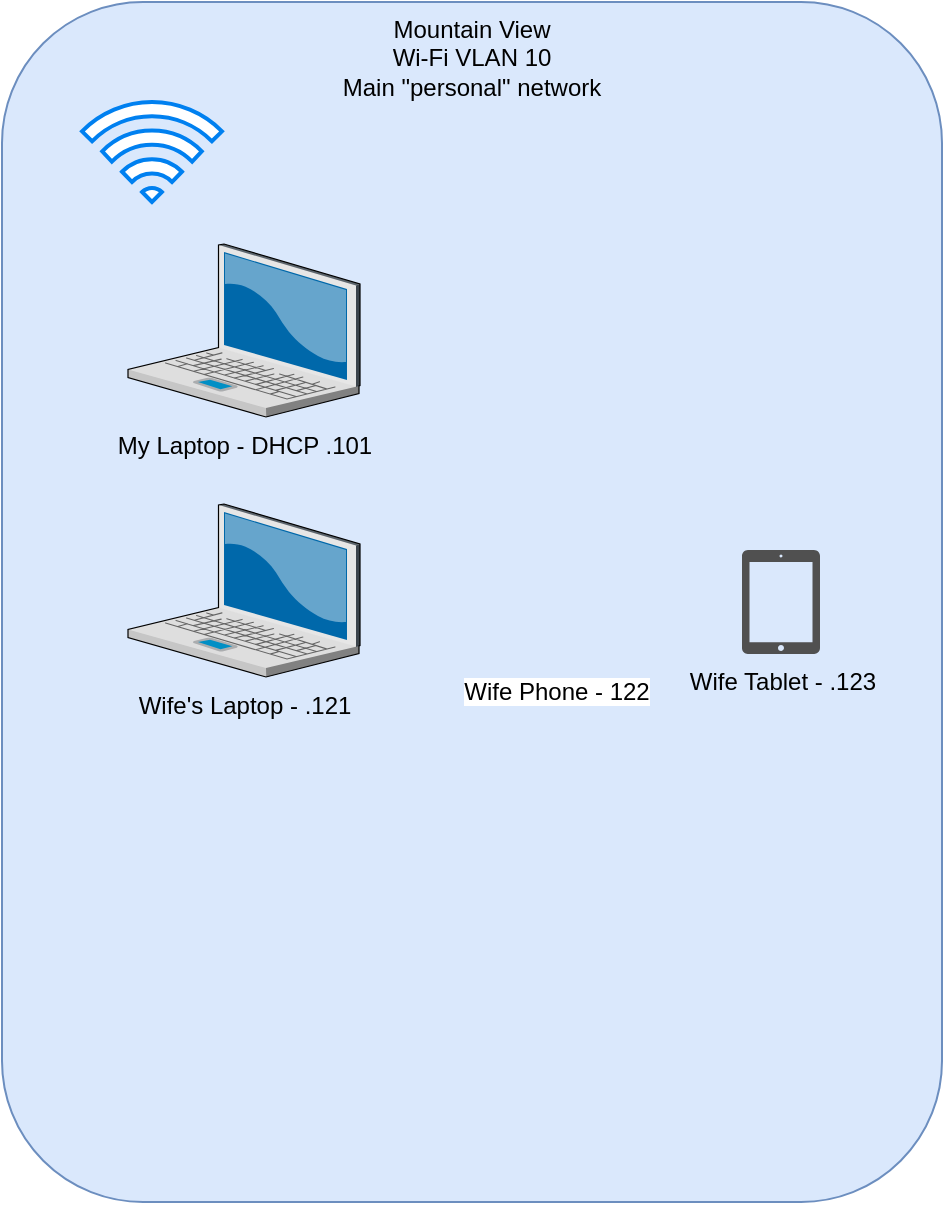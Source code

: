 <mxfile version="21.0.6" type="github">
  <diagram name="Page-1" id="CxP3ihrh33-720mjl4FX">
    <mxGraphModel dx="1371" dy="836" grid="1" gridSize="10" guides="1" tooltips="1" connect="1" arrows="1" fold="1" page="1" pageScale="1" pageWidth="850" pageHeight="1100" math="0" shadow="0">
      <root>
        <mxCell id="0" />
        <mxCell id="1" parent="0" />
        <mxCell id="Xmdy9W3AYmFhp-Yp_AOq-1" value="Mountain View&lt;br&gt;Wi-Fi VLAN 10&lt;br&gt;Main &quot;personal&quot; network" style="rounded=1;whiteSpace=wrap;html=1;fillColor=#dae8fc;strokeColor=#6c8ebf;verticalAlign=top;" vertex="1" parent="1">
          <mxGeometry x="220" y="100" width="470" height="600" as="geometry" />
        </mxCell>
        <mxCell id="Xmdy9W3AYmFhp-Yp_AOq-7" value="" style="html=1;verticalLabelPosition=bottom;align=center;labelBackgroundColor=#ffffff;verticalAlign=top;strokeWidth=2;strokeColor=#0080F0;shadow=0;dashed=0;shape=mxgraph.ios7.icons.wifi;pointerEvents=1" vertex="1" parent="1">
          <mxGeometry x="260" y="150" width="70" height="50" as="geometry" />
        </mxCell>
        <mxCell id="Xmdy9W3AYmFhp-Yp_AOq-8" value="My Laptop - DHCP .101" style="verticalLabelPosition=bottom;sketch=0;aspect=fixed;html=1;verticalAlign=top;strokeColor=none;align=center;outlineConnect=0;shape=mxgraph.citrix.laptop_2;" vertex="1" parent="1">
          <mxGeometry x="283" y="221" width="116" height="86.5" as="geometry" />
        </mxCell>
        <mxCell id="Xmdy9W3AYmFhp-Yp_AOq-11" value="Wife&#39;s Laptop - .121" style="verticalLabelPosition=bottom;sketch=0;aspect=fixed;html=1;verticalAlign=top;strokeColor=none;align=center;outlineConnect=0;shape=mxgraph.citrix.laptop_2;" vertex="1" parent="1">
          <mxGeometry x="283" y="351" width="116" height="86.5" as="geometry" />
        </mxCell>
        <mxCell id="Xmdy9W3AYmFhp-Yp_AOq-12" value="Wife Tablet - .123" style="sketch=0;pointerEvents=1;shadow=0;dashed=0;html=1;strokeColor=none;fillColor=#505050;labelPosition=center;verticalLabelPosition=bottom;verticalAlign=top;outlineConnect=0;align=center;shape=mxgraph.office.devices.tablet_ipad;" vertex="1" parent="1">
          <mxGeometry x="590" y="374" width="39" height="52" as="geometry" />
        </mxCell>
        <mxCell id="Xmdy9W3AYmFhp-Yp_AOq-13" value="Wife Phone - 122" style="shape=image;html=1;verticalAlign=top;verticalLabelPosition=bottom;labelBackgroundColor=#ffffff;imageAspect=0;aspect=fixed;image=https://cdn4.iconfinder.com/data/icons/smart-phones-technologies/128/iphone-color.png" vertex="1" parent="1">
          <mxGeometry x="460" y="357.25" width="74" height="74" as="geometry" />
        </mxCell>
      </root>
    </mxGraphModel>
  </diagram>
</mxfile>
